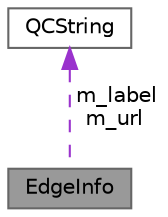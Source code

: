 digraph "EdgeInfo"
{
 // INTERACTIVE_SVG=YES
 // LATEX_PDF_SIZE
  bgcolor="transparent";
  edge [fontname=Helvetica,fontsize=10,labelfontname=Helvetica,labelfontsize=10];
  node [fontname=Helvetica,fontsize=10,shape=box,height=0.2,width=0.4];
  Node1 [label="EdgeInfo",height=0.2,width=0.4,color="gray40", fillcolor="grey60", style="filled", fontcolor="black",tooltip="Attributes of an edge of a dot graph."];
  Node2 -> Node1 [dir="back",color="darkorchid3",style="dashed",label=" m_label\nm_url" ];
  Node2 [label="QCString",height=0.2,width=0.4,color="gray40", fillcolor="white", style="filled",URL="$d9/d45/class_q_c_string.html",tooltip="This is an alternative implementation of QCString."];
}
